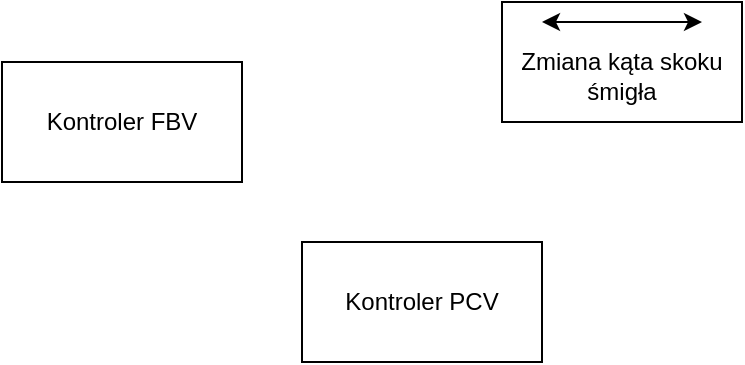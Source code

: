 <mxfile version="20.7.3" type="device"><diagram id="MJc6xYs66TST6jG2s0Xn" name="Strona-1"><mxGraphModel dx="600" dy="314" grid="1" gridSize="10" guides="1" tooltips="1" connect="1" arrows="1" fold="1" page="1" pageScale="1" pageWidth="1169" pageHeight="827" math="0" shadow="0"><root><mxCell id="0"/><mxCell id="1" parent="0"/><mxCell id="jPR_Fl0pFI-JuiKO-Fgn-1" value="Kontroler FBV" style="rounded=0;whiteSpace=wrap;html=1;" vertex="1" parent="1"><mxGeometry x="130" y="240" width="120" height="60" as="geometry"/></mxCell><mxCell id="jPR_Fl0pFI-JuiKO-Fgn-3" value="Kontroler PCV" style="rounded=0;whiteSpace=wrap;html=1;" vertex="1" parent="1"><mxGeometry x="280" y="330" width="120" height="60" as="geometry"/></mxCell><mxCell id="jPR_Fl0pFI-JuiKO-Fgn-4" value="&lt;br&gt;Zmiana kąta skoku śmigła" style="rounded=0;whiteSpace=wrap;html=1;" vertex="1" parent="1"><mxGeometry x="380" y="210" width="120" height="60" as="geometry"/></mxCell><mxCell id="jPR_Fl0pFI-JuiKO-Fgn-5" value="" style="endArrow=classic;startArrow=classic;html=1;rounded=0;" edge="1" parent="1"><mxGeometry width="50" height="50" relative="1" as="geometry"><mxPoint x="400" y="220" as="sourcePoint"/><mxPoint x="480" y="220" as="targetPoint"/></mxGeometry></mxCell></root></mxGraphModel></diagram></mxfile>